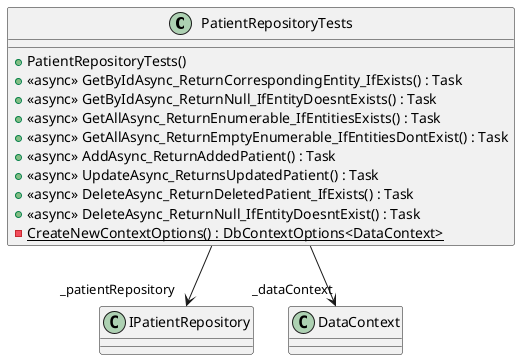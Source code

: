 @startuml
class PatientRepositoryTests {
    + PatientRepositoryTests()
    + <<async>> GetByIdAsync_ReturnCorrespondingEntity_IfExists() : Task
    + <<async>> GetByIdAsync_ReturnNull_IfEntityDoesntExists() : Task
    + <<async>> GetAllAsync_ReturnEnumerable_IfEntitiesExists() : Task
    + <<async>> GetAllAsync_ReturnEmptyEnumerable_IfEntitiesDontExist() : Task
    + <<async>> AddAsync_ReturnAddedPatient() : Task
    + <<async>> UpdateAsync_ReturnsUpdatedPatient() : Task
    + <<async>> DeleteAsync_ReturnDeletedPatient_IfExists() : Task
    + <<async>> DeleteAsync_ReturnNull_IfEntityDoesntExist() : Task
    - {static} CreateNewContextOptions() : DbContextOptions<DataContext>
}
PatientRepositoryTests --> "_patientRepository" IPatientRepository
PatientRepositoryTests --> "_dataContext" DataContext
@enduml
